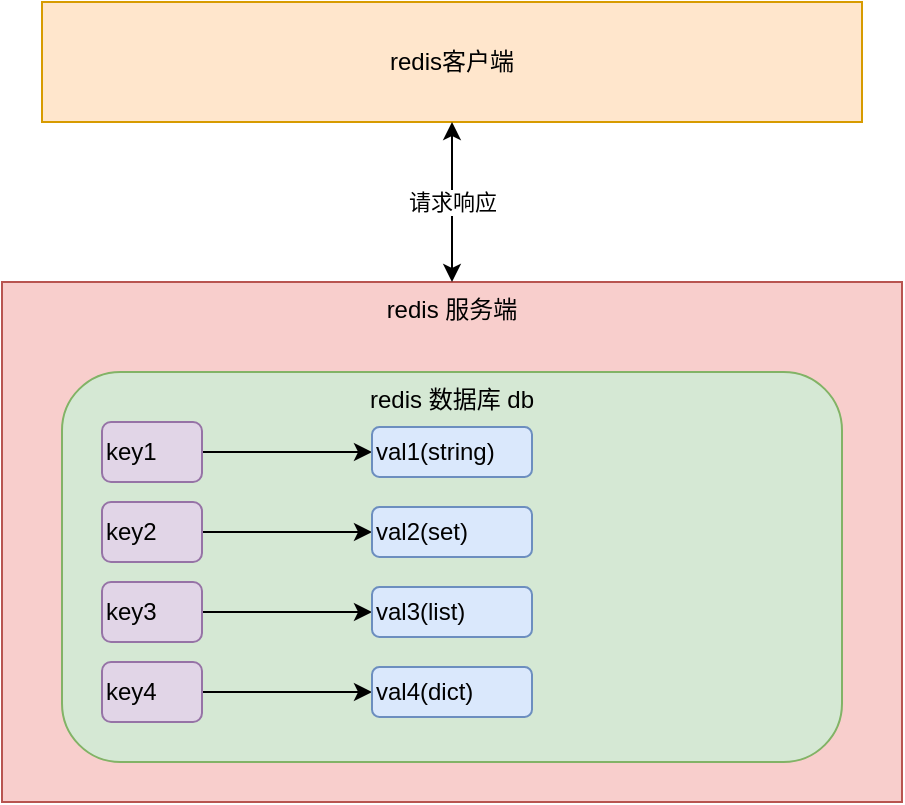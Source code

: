 <mxfile version="13.9.5" type="device"><diagram id="3vKC7shoSQrekpxsC1K0" name="概括"><mxGraphModel dx="1422" dy="856" grid="1" gridSize="10" guides="1" tooltips="1" connect="1" arrows="1" fold="1" page="1" pageScale="1" pageWidth="827" pageHeight="1169" math="0" shadow="0"><root><mxCell id="0"/><mxCell id="1" parent="0"/><mxCell id="AiQHK7rHNvFSy3J_RuFT-1" value="redis客户端" style="rounded=0;whiteSpace=wrap;html=1;fillColor=#ffe6cc;strokeColor=#d79b00;" vertex="1" parent="1"><mxGeometry x="209" y="60" width="410" height="60" as="geometry"/></mxCell><mxCell id="AiQHK7rHNvFSy3J_RuFT-2" value="redis&amp;nbsp;服务端" style="rounded=0;whiteSpace=wrap;html=1;align=center;verticalAlign=top;fillColor=#f8cecc;strokeColor=#b85450;" vertex="1" parent="1"><mxGeometry x="189" y="200" width="450" height="260" as="geometry"/></mxCell><mxCell id="AiQHK7rHNvFSy3J_RuFT-3" value="redis&amp;nbsp;数据库 db" style="rounded=1;whiteSpace=wrap;html=1;align=center;verticalAlign=top;fillColor=#d5e8d4;strokeColor=#82b366;" vertex="1" parent="1"><mxGeometry x="219" y="245" width="390" height="195" as="geometry"/></mxCell><mxCell id="AiQHK7rHNvFSy3J_RuFT-7" value="" style="edgeStyle=orthogonalEdgeStyle;rounded=0;orthogonalLoop=1;jettySize=auto;html=1;" edge="1" parent="1" source="AiQHK7rHNvFSy3J_RuFT-5" target="AiQHK7rHNvFSy3J_RuFT-6"><mxGeometry relative="1" as="geometry"/></mxCell><mxCell id="AiQHK7rHNvFSy3J_RuFT-5" value="key1" style="rounded=1;whiteSpace=wrap;html=1;align=left;fillColor=#e1d5e7;strokeColor=#9673a6;" vertex="1" parent="1"><mxGeometry x="239" y="270" width="50" height="30" as="geometry"/></mxCell><mxCell id="AiQHK7rHNvFSy3J_RuFT-6" value="val1(string)" style="whiteSpace=wrap;html=1;rounded=1;align=left;fillColor=#dae8fc;strokeColor=#6c8ebf;" vertex="1" parent="1"><mxGeometry x="374" y="272.5" width="80" height="25" as="geometry"/></mxCell><mxCell id="AiQHK7rHNvFSy3J_RuFT-10" value="" style="edgeStyle=orthogonalEdgeStyle;rounded=0;orthogonalLoop=1;jettySize=auto;html=1;" edge="1" parent="1" source="AiQHK7rHNvFSy3J_RuFT-11" target="AiQHK7rHNvFSy3J_RuFT-12"><mxGeometry relative="1" as="geometry"/></mxCell><mxCell id="AiQHK7rHNvFSy3J_RuFT-11" value="key2" style="rounded=1;whiteSpace=wrap;html=1;align=left;fillColor=#e1d5e7;strokeColor=#9673a6;" vertex="1" parent="1"><mxGeometry x="239" y="310" width="50" height="30" as="geometry"/></mxCell><mxCell id="AiQHK7rHNvFSy3J_RuFT-12" value="val2(set)" style="whiteSpace=wrap;html=1;rounded=1;align=left;fillColor=#dae8fc;strokeColor=#6c8ebf;" vertex="1" parent="1"><mxGeometry x="374" y="312.5" width="80" height="25" as="geometry"/></mxCell><mxCell id="AiQHK7rHNvFSy3J_RuFT-13" value="" style="edgeStyle=orthogonalEdgeStyle;rounded=0;orthogonalLoop=1;jettySize=auto;html=1;" edge="1" parent="1" source="AiQHK7rHNvFSy3J_RuFT-14" target="AiQHK7rHNvFSy3J_RuFT-15"><mxGeometry relative="1" as="geometry"/></mxCell><mxCell id="AiQHK7rHNvFSy3J_RuFT-14" value="key3" style="rounded=1;whiteSpace=wrap;html=1;align=left;fillColor=#e1d5e7;strokeColor=#9673a6;" vertex="1" parent="1"><mxGeometry x="239" y="350" width="50" height="30" as="geometry"/></mxCell><mxCell id="AiQHK7rHNvFSy3J_RuFT-15" value="val3(list)" style="whiteSpace=wrap;html=1;rounded=1;align=left;fillColor=#dae8fc;strokeColor=#6c8ebf;" vertex="1" parent="1"><mxGeometry x="374" y="352.5" width="80" height="25" as="geometry"/></mxCell><mxCell id="AiQHK7rHNvFSy3J_RuFT-16" value="" style="edgeStyle=orthogonalEdgeStyle;rounded=0;orthogonalLoop=1;jettySize=auto;html=1;" edge="1" parent="1" source="AiQHK7rHNvFSy3J_RuFT-17" target="AiQHK7rHNvFSy3J_RuFT-18"><mxGeometry relative="1" as="geometry"/></mxCell><mxCell id="AiQHK7rHNvFSy3J_RuFT-17" value="key4" style="rounded=1;whiteSpace=wrap;html=1;align=left;fillColor=#e1d5e7;strokeColor=#9673a6;" vertex="1" parent="1"><mxGeometry x="239" y="390" width="50" height="30" as="geometry"/></mxCell><mxCell id="AiQHK7rHNvFSy3J_RuFT-18" value="val4(dict)" style="whiteSpace=wrap;html=1;rounded=1;align=left;fillColor=#dae8fc;strokeColor=#6c8ebf;" vertex="1" parent="1"><mxGeometry x="374" y="392.5" width="80" height="25" as="geometry"/></mxCell><mxCell id="AiQHK7rHNvFSy3J_RuFT-19" value="请求响应" style="endArrow=classic;startArrow=classic;html=1;entryX=0.5;entryY=1;entryDx=0;entryDy=0;exitX=0.5;exitY=0;exitDx=0;exitDy=0;" edge="1" parent="1" source="AiQHK7rHNvFSy3J_RuFT-2" target="AiQHK7rHNvFSy3J_RuFT-1"><mxGeometry width="50" height="50" relative="1" as="geometry"><mxPoint x="389" y="200" as="sourcePoint"/><mxPoint x="439" y="150" as="targetPoint"/></mxGeometry></mxCell></root></mxGraphModel></diagram></mxfile>